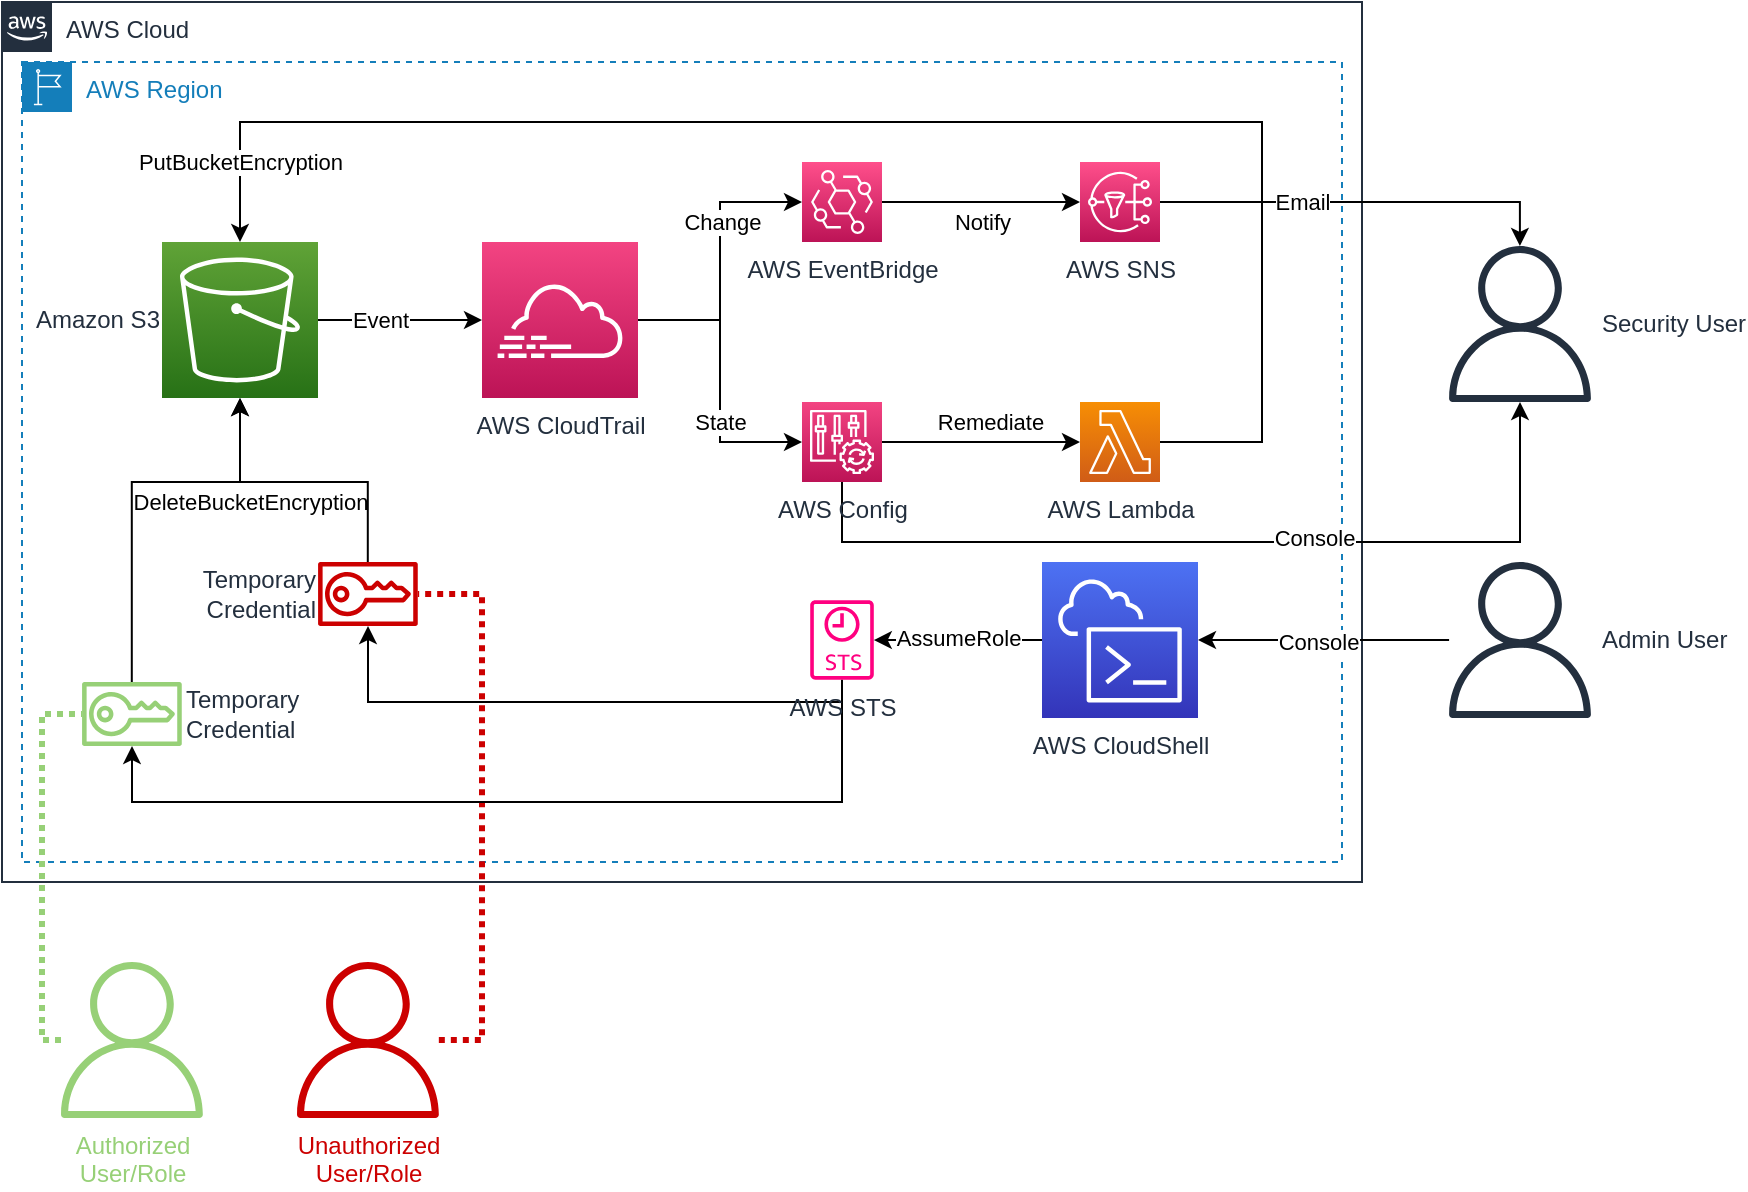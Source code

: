 <mxfile version="15.4.0" type="device"><diagram id="Bv-gd8HwqSWzunqZlA5W" name="Page-1"><mxGraphModel dx="1948" dy="1059" grid="1" gridSize="10" guides="1" tooltips="1" connect="1" arrows="1" fold="1" page="1" pageScale="1" pageWidth="850" pageHeight="1100" math="0" shadow="0"><root><mxCell id="0"/><mxCell id="1" parent="0"/><mxCell id="RG5rcyg_An_Odtp8znTc-1" value="AWS Cloud" style="points=[[0,0],[0.25,0],[0.5,0],[0.75,0],[1,0],[1,0.25],[1,0.5],[1,0.75],[1,1],[0.75,1],[0.5,1],[0.25,1],[0,1],[0,0.75],[0,0.5],[0,0.25]];outlineConnect=0;gradientColor=none;html=1;whiteSpace=wrap;fontSize=12;fontStyle=0;shape=mxgraph.aws4.group;grIcon=mxgraph.aws4.group_aws_cloud_alt;strokeColor=#232F3E;fillColor=none;verticalAlign=top;align=left;spacingLeft=30;fontColor=#232F3E;dashed=0;" parent="1" vertex="1"><mxGeometry x="80" y="80" width="680" height="440" as="geometry"/></mxCell><mxCell id="RG5rcyg_An_Odtp8znTc-2" value="AWS Region" style="points=[[0,0],[0.25,0],[0.5,0],[0.75,0],[1,0],[1,0.25],[1,0.5],[1,0.75],[1,1],[0.75,1],[0.5,1],[0.25,1],[0,1],[0,0.75],[0,0.5],[0,0.25]];outlineConnect=0;gradientColor=none;html=1;whiteSpace=wrap;fontSize=12;fontStyle=0;shape=mxgraph.aws4.group;grIcon=mxgraph.aws4.group_region;strokeColor=#147EBA;fillColor=none;verticalAlign=top;align=left;spacingLeft=30;fontColor=#147EBA;dashed=1;" parent="1" vertex="1"><mxGeometry x="90" y="110" width="660" height="400" as="geometry"/></mxCell><mxCell id="RG5rcyg_An_Odtp8znTc-24" style="edgeStyle=orthogonalEdgeStyle;rounded=0;orthogonalLoop=1;jettySize=auto;html=1;" parent="1" source="RG5rcyg_An_Odtp8znTc-3" target="RG5rcyg_An_Odtp8znTc-8" edge="1"><mxGeometry relative="1" as="geometry"/></mxCell><mxCell id="RG5rcyg_An_Odtp8znTc-25" value="Event" style="edgeLabel;html=1;align=center;verticalAlign=middle;resizable=0;points=[];" parent="RG5rcyg_An_Odtp8znTc-24" vertex="1" connectable="0"><mxGeometry x="-0.244" relative="1" as="geometry"><mxPoint as="offset"/></mxGeometry></mxCell><mxCell id="RG5rcyg_An_Odtp8znTc-3" value="Amazon S3" style="sketch=0;points=[[0,0,0],[0.25,0,0],[0.5,0,0],[0.75,0,0],[1,0,0],[0,1,0],[0.25,1,0],[0.5,1,0],[0.75,1,0],[1,1,0],[0,0.25,0],[0,0.5,0],[0,0.75,0],[1,0.25,0],[1,0.5,0],[1,0.75,0]];outlineConnect=0;fontColor=#232F3E;gradientColor=#60A337;gradientDirection=north;fillColor=#277116;strokeColor=#ffffff;dashed=0;verticalLabelPosition=middle;verticalAlign=middle;align=right;html=1;fontSize=12;fontStyle=0;aspect=fixed;shape=mxgraph.aws4.resourceIcon;resIcon=mxgraph.aws4.s3;labelPosition=left;" parent="1" vertex="1"><mxGeometry x="160" y="200" width="78" height="78" as="geometry"/></mxCell><mxCell id="RG5rcyg_An_Odtp8znTc-38" style="edgeStyle=orthogonalEdgeStyle;rounded=0;orthogonalLoop=1;jettySize=auto;html=1;" parent="1" source="RG5rcyg_An_Odtp8znTc-5" target="RG5rcyg_An_Odtp8znTc-14" edge="1"><mxGeometry relative="1" as="geometry"/></mxCell><mxCell id="RG5rcyg_An_Odtp8znTc-39" value="AssumeRole" style="edgeLabel;html=1;align=center;verticalAlign=middle;resizable=0;points=[];" parent="RG5rcyg_An_Odtp8znTc-38" vertex="1" connectable="0"><mxGeometry x="-0.002" y="-1" relative="1" as="geometry"><mxPoint as="offset"/></mxGeometry></mxCell><mxCell id="RG5rcyg_An_Odtp8znTc-5" value="AWS CloudShell" style="sketch=0;points=[[0,0,0],[0.25,0,0],[0.5,0,0],[0.75,0,0],[1,0,0],[0,1,0],[0.25,1,0],[0.5,1,0],[0.75,1,0],[1,1,0],[0,0.25,0],[0,0.5,0],[0,0.75,0],[1,0.25,0],[1,0.5,0],[1,0.75,0]];outlineConnect=0;fontColor=#232F3E;gradientColor=#4D72F3;gradientDirection=north;fillColor=#3334B9;strokeColor=#ffffff;dashed=0;verticalLabelPosition=bottom;verticalAlign=top;align=center;html=1;fontSize=12;fontStyle=0;aspect=fixed;shape=mxgraph.aws4.resourceIcon;resIcon=mxgraph.aws4.cloudshell;" parent="1" vertex="1"><mxGeometry x="600" y="360" width="78" height="78" as="geometry"/></mxCell><mxCell id="RG5rcyg_An_Odtp8znTc-41" style="edgeStyle=orthogonalEdgeStyle;rounded=0;orthogonalLoop=1;jettySize=auto;html=1;dashed=1;dashPattern=1 1;endArrow=none;endFill=0;strokeColor=#CC0000;strokeWidth=3;" parent="1" source="RG5rcyg_An_Odtp8znTc-6" target="RG5rcyg_An_Odtp8znTc-17" edge="1"><mxGeometry relative="1" as="geometry"><Array as="points"><mxPoint x="320" y="599"/><mxPoint x="320" y="376"/></Array></mxGeometry></mxCell><mxCell id="RG5rcyg_An_Odtp8znTc-6" value="&lt;font color=&quot;#cc0000&quot;&gt;Unauthorized&lt;br&gt;User/Role&lt;/font&gt;" style="sketch=0;outlineConnect=0;fontColor=#232F3E;gradientColor=none;fillColor=#CC0000;strokeColor=none;dashed=0;verticalLabelPosition=bottom;verticalAlign=top;align=center;html=1;fontSize=12;fontStyle=0;aspect=fixed;pointerEvents=1;shape=mxgraph.aws4.user;" parent="1" vertex="1"><mxGeometry x="223.96" y="560" width="78" height="78" as="geometry"/></mxCell><mxCell id="RG5rcyg_An_Odtp8znTc-36" style="edgeStyle=orthogonalEdgeStyle;rounded=0;orthogonalLoop=1;jettySize=auto;html=1;" parent="1" source="RG5rcyg_An_Odtp8znTc-7" target="RG5rcyg_An_Odtp8znTc-5" edge="1"><mxGeometry relative="1" as="geometry"/></mxCell><mxCell id="RG5rcyg_An_Odtp8znTc-37" value="Console" style="edgeLabel;html=1;align=center;verticalAlign=middle;resizable=0;points=[];" parent="RG5rcyg_An_Odtp8znTc-36" vertex="1" connectable="0"><mxGeometry x="0.044" y="1" relative="1" as="geometry"><mxPoint as="offset"/></mxGeometry></mxCell><mxCell id="RG5rcyg_An_Odtp8znTc-7" value="Admin User" style="sketch=0;outlineConnect=0;fontColor=#232F3E;gradientColor=none;fillColor=#232F3E;strokeColor=none;dashed=0;verticalLabelPosition=middle;verticalAlign=middle;align=left;html=1;fontSize=12;fontStyle=0;aspect=fixed;pointerEvents=1;shape=mxgraph.aws4.user;labelPosition=right;" parent="1" vertex="1"><mxGeometry x="800" y="360" width="78" height="78" as="geometry"/></mxCell><mxCell id="RG5rcyg_An_Odtp8znTc-26" style="edgeStyle=orthogonalEdgeStyle;rounded=0;orthogonalLoop=1;jettySize=auto;html=1;entryX=0;entryY=0.5;entryDx=0;entryDy=0;entryPerimeter=0;" parent="1" source="RG5rcyg_An_Odtp8znTc-8" target="RG5rcyg_An_Odtp8znTc-10" edge="1"><mxGeometry relative="1" as="geometry"/></mxCell><mxCell id="RG5rcyg_An_Odtp8znTc-28" value="Change" style="edgeLabel;html=1;align=center;verticalAlign=middle;resizable=0;points=[];" parent="RG5rcyg_An_Odtp8znTc-26" vertex="1" connectable="0"><mxGeometry x="0.007" y="-1" relative="1" as="geometry"><mxPoint y="-19" as="offset"/></mxGeometry></mxCell><mxCell id="RG5rcyg_An_Odtp8znTc-27" style="edgeStyle=orthogonalEdgeStyle;rounded=0;orthogonalLoop=1;jettySize=auto;html=1;entryX=0;entryY=0.5;entryDx=0;entryDy=0;entryPerimeter=0;" parent="1" source="RG5rcyg_An_Odtp8znTc-8" target="RG5rcyg_An_Odtp8znTc-12" edge="1"><mxGeometry relative="1" as="geometry"/></mxCell><mxCell id="RG5rcyg_An_Odtp8znTc-29" value="State" style="edgeLabel;html=1;align=center;verticalAlign=middle;resizable=0;points=[];" parent="RG5rcyg_An_Odtp8znTc-27" vertex="1" connectable="0"><mxGeometry x="-0.049" relative="1" as="geometry"><mxPoint y="24" as="offset"/></mxGeometry></mxCell><mxCell id="RG5rcyg_An_Odtp8znTc-8" value="AWS CloudTrail" style="sketch=0;points=[[0,0,0],[0.25,0,0],[0.5,0,0],[0.75,0,0],[1,0,0],[0,1,0],[0.25,1,0],[0.5,1,0],[0.75,1,0],[1,1,0],[0,0.25,0],[0,0.5,0],[0,0.75,0],[1,0.25,0],[1,0.5,0],[1,0.75,0]];points=[[0,0,0],[0.25,0,0],[0.5,0,0],[0.75,0,0],[1,0,0],[0,1,0],[0.25,1,0],[0.5,1,0],[0.75,1,0],[1,1,0],[0,0.25,0],[0,0.5,0],[0,0.75,0],[1,0.25,0],[1,0.5,0],[1,0.75,0]];outlineConnect=0;fontColor=#232F3E;gradientColor=#F34482;gradientDirection=north;fillColor=#BC1356;strokeColor=#ffffff;dashed=0;verticalLabelPosition=bottom;verticalAlign=top;align=center;html=1;fontSize=12;fontStyle=0;aspect=fixed;shape=mxgraph.aws4.resourceIcon;resIcon=mxgraph.aws4.cloudtrail;labelPosition=center;" parent="1" vertex="1"><mxGeometry x="320" y="200" width="78" height="78" as="geometry"/></mxCell><mxCell id="RG5rcyg_An_Odtp8znTc-40" style="edgeStyle=orthogonalEdgeStyle;rounded=0;orthogonalLoop=1;jettySize=auto;html=1;endArrow=none;endFill=0;dashed=1;strokeColor=#97D077;strokeWidth=3;dashPattern=1 1;" parent="1" source="RG5rcyg_An_Odtp8znTc-9" target="RG5rcyg_An_Odtp8znTc-16" edge="1"><mxGeometry relative="1" as="geometry"><Array as="points"><mxPoint x="100" y="599"/><mxPoint x="100" y="436"/></Array></mxGeometry></mxCell><mxCell id="RG5rcyg_An_Odtp8znTc-9" value="&lt;font color=&quot;#97d077&quot;&gt;Authorized&lt;br&gt;User/Role&lt;/font&gt;" style="sketch=0;outlineConnect=0;fontColor=#232F3E;gradientColor=none;fillColor=#97D077;strokeColor=none;dashed=0;verticalLabelPosition=bottom;verticalAlign=top;align=center;html=1;fontSize=12;fontStyle=0;aspect=fixed;pointerEvents=1;shape=mxgraph.aws4.user;" parent="1" vertex="1"><mxGeometry x="105.96" y="560" width="78" height="78" as="geometry"/></mxCell><mxCell id="RG5rcyg_An_Odtp8znTc-30" style="edgeStyle=orthogonalEdgeStyle;rounded=0;orthogonalLoop=1;jettySize=auto;html=1;entryX=0;entryY=0.5;entryDx=0;entryDy=0;entryPerimeter=0;" parent="1" source="RG5rcyg_An_Odtp8znTc-10" target="RG5rcyg_An_Odtp8znTc-13" edge="1"><mxGeometry relative="1" as="geometry"/></mxCell><mxCell id="RG5rcyg_An_Odtp8znTc-32" value="Notify" style="edgeLabel;html=1;align=center;verticalAlign=middle;resizable=0;points=[];" parent="RG5rcyg_An_Odtp8znTc-30" vertex="1" connectable="0"><mxGeometry x="-0.645" y="-3" relative="1" as="geometry"><mxPoint x="32" y="7" as="offset"/></mxGeometry></mxCell><mxCell id="RG5rcyg_An_Odtp8znTc-10" value="AWS EventBridge" style="sketch=0;points=[[0,0,0],[0.25,0,0],[0.5,0,0],[0.75,0,0],[1,0,0],[0,1,0],[0.25,1,0],[0.5,1,0],[0.75,1,0],[1,1,0],[0,0.25,0],[0,0.5,0],[0,0.75,0],[1,0.25,0],[1,0.5,0],[1,0.75,0]];outlineConnect=0;fontColor=#232F3E;gradientColor=#FF4F8B;gradientDirection=north;fillColor=#BC1356;strokeColor=#ffffff;dashed=0;verticalLabelPosition=bottom;verticalAlign=top;align=center;html=1;fontSize=12;fontStyle=0;aspect=fixed;shape=mxgraph.aws4.resourceIcon;resIcon=mxgraph.aws4.eventbridge;" parent="1" vertex="1"><mxGeometry x="480" y="160" width="40" height="40" as="geometry"/></mxCell><mxCell id="EBJLqPZPEdVNuUjBcLnt-2" style="edgeStyle=orthogonalEdgeStyle;rounded=0;orthogonalLoop=1;jettySize=auto;html=1;" edge="1" parent="1" source="RG5rcyg_An_Odtp8znTc-12" target="EBJLqPZPEdVNuUjBcLnt-1"><mxGeometry relative="1" as="geometry"/></mxCell><mxCell id="EBJLqPZPEdVNuUjBcLnt-4" value="Remediate" style="edgeLabel;html=1;align=center;verticalAlign=middle;resizable=0;points=[];" vertex="1" connectable="0" parent="EBJLqPZPEdVNuUjBcLnt-2"><mxGeometry x="0.091" y="-2" relative="1" as="geometry"><mxPoint y="-12" as="offset"/></mxGeometry></mxCell><mxCell id="EBJLqPZPEdVNuUjBcLnt-6" style="edgeStyle=orthogonalEdgeStyle;rounded=0;orthogonalLoop=1;jettySize=auto;html=1;" edge="1" parent="1" source="RG5rcyg_An_Odtp8znTc-12" target="RG5rcyg_An_Odtp8znTc-15"><mxGeometry relative="1" as="geometry"><Array as="points"><mxPoint x="500" y="350"/><mxPoint x="839" y="350"/></Array></mxGeometry></mxCell><mxCell id="EBJLqPZPEdVNuUjBcLnt-7" value="Console" style="edgeLabel;html=1;align=center;verticalAlign=middle;resizable=0;points=[];" vertex="1" connectable="0" parent="EBJLqPZPEdVNuUjBcLnt-6"><mxGeometry x="0.134" y="2" relative="1" as="geometry"><mxPoint x="17" as="offset"/></mxGeometry></mxCell><mxCell id="RG5rcyg_An_Odtp8znTc-12" value="AWS Config" style="sketch=0;points=[[0,0,0],[0.25,0,0],[0.5,0,0],[0.75,0,0],[1,0,0],[0,1,0],[0.25,1,0],[0.5,1,0],[0.75,1,0],[1,1,0],[0,0.25,0],[0,0.5,0],[0,0.75,0],[1,0.25,0],[1,0.5,0],[1,0.75,0]];points=[[0,0,0],[0.25,0,0],[0.5,0,0],[0.75,0,0],[1,0,0],[0,1,0],[0.25,1,0],[0.5,1,0],[0.75,1,0],[1,1,0],[0,0.25,0],[0,0.5,0],[0,0.75,0],[1,0.25,0],[1,0.5,0],[1,0.75,0]];outlineConnect=0;fontColor=#232F3E;gradientColor=#F34482;gradientDirection=north;fillColor=#BC1356;strokeColor=#ffffff;dashed=0;verticalLabelPosition=bottom;verticalAlign=top;align=center;html=1;fontSize=12;fontStyle=0;aspect=fixed;shape=mxgraph.aws4.resourceIcon;resIcon=mxgraph.aws4.config;" parent="1" vertex="1"><mxGeometry x="480" y="280" width="40" height="40" as="geometry"/></mxCell><mxCell id="RG5rcyg_An_Odtp8znTc-34" style="edgeStyle=orthogonalEdgeStyle;rounded=0;orthogonalLoop=1;jettySize=auto;html=1;" parent="1" source="RG5rcyg_An_Odtp8znTc-13" target="RG5rcyg_An_Odtp8znTc-15" edge="1"><mxGeometry relative="1" as="geometry"/></mxCell><mxCell id="RG5rcyg_An_Odtp8znTc-35" value="Email" style="edgeLabel;html=1;align=center;verticalAlign=middle;resizable=0;points=[];" parent="RG5rcyg_An_Odtp8znTc-34" vertex="1" connectable="0"><mxGeometry x="-0.14" y="-1" relative="1" as="geometry"><mxPoint x="-16" y="-1" as="offset"/></mxGeometry></mxCell><mxCell id="RG5rcyg_An_Odtp8znTc-13" value="AWS SNS" style="sketch=0;points=[[0,0,0],[0.25,0,0],[0.5,0,0],[0.75,0,0],[1,0,0],[0,1,0],[0.25,1,0],[0.5,1,0],[0.75,1,0],[1,1,0],[0,0.25,0],[0,0.5,0],[0,0.75,0],[1,0.25,0],[1,0.5,0],[1,0.75,0]];outlineConnect=0;fontColor=#232F3E;gradientColor=#FF4F8B;gradientDirection=north;fillColor=#BC1356;strokeColor=#ffffff;dashed=0;verticalLabelPosition=bottom;verticalAlign=top;align=center;html=1;fontSize=12;fontStyle=0;aspect=fixed;shape=mxgraph.aws4.resourceIcon;resIcon=mxgraph.aws4.sns;" parent="1" vertex="1"><mxGeometry x="619" y="160" width="40" height="40" as="geometry"/></mxCell><mxCell id="RG5rcyg_An_Odtp8znTc-18" style="edgeStyle=orthogonalEdgeStyle;rounded=0;orthogonalLoop=1;jettySize=auto;html=1;" parent="1" source="RG5rcyg_An_Odtp8znTc-14" target="RG5rcyg_An_Odtp8znTc-16" edge="1"><mxGeometry relative="1" as="geometry"><Array as="points"><mxPoint x="500" y="480"/><mxPoint x="145" y="480"/></Array></mxGeometry></mxCell><mxCell id="RG5rcyg_An_Odtp8znTc-19" style="edgeStyle=orthogonalEdgeStyle;rounded=0;orthogonalLoop=1;jettySize=auto;html=1;" parent="1" source="RG5rcyg_An_Odtp8znTc-14" target="RG5rcyg_An_Odtp8znTc-17" edge="1"><mxGeometry relative="1" as="geometry"><Array as="points"><mxPoint x="500" y="430"/><mxPoint x="263" y="430"/></Array></mxGeometry></mxCell><mxCell id="RG5rcyg_An_Odtp8znTc-14" value="AWS STS" style="sketch=0;outlineConnect=0;fontColor=#232F3E;gradientColor=none;fillColor=#FF0080;strokeColor=none;dashed=0;verticalLabelPosition=bottom;verticalAlign=top;align=center;html=1;fontSize=12;fontStyle=0;aspect=fixed;pointerEvents=1;shape=mxgraph.aws4.sts_alternate;" parent="1" vertex="1"><mxGeometry x="484.11" y="379" width="31.79" height="40" as="geometry"/></mxCell><mxCell id="RG5rcyg_An_Odtp8znTc-15" value="Security User" style="sketch=0;outlineConnect=0;fontColor=#232F3E;gradientColor=none;fillColor=#232F3E;strokeColor=none;dashed=0;verticalLabelPosition=middle;verticalAlign=middle;align=left;html=1;fontSize=12;fontStyle=0;aspect=fixed;pointerEvents=1;shape=mxgraph.aws4.user;labelPosition=right;" parent="1" vertex="1"><mxGeometry x="800" y="202" width="78" height="78" as="geometry"/></mxCell><mxCell id="RG5rcyg_An_Odtp8znTc-20" style="edgeStyle=orthogonalEdgeStyle;rounded=0;orthogonalLoop=1;jettySize=auto;html=1;" parent="1" source="RG5rcyg_An_Odtp8znTc-16" target="RG5rcyg_An_Odtp8znTc-3" edge="1"><mxGeometry relative="1" as="geometry"><Array as="points"><mxPoint x="145" y="320"/><mxPoint x="199" y="320"/></Array></mxGeometry></mxCell><mxCell id="RG5rcyg_An_Odtp8znTc-22" value="&lt;font style=&quot;font-size: 11px&quot;&gt;DeleteBucketEncryption&lt;/font&gt;" style="edgeLabel;html=1;align=center;verticalAlign=middle;resizable=0;points=[];" parent="RG5rcyg_An_Odtp8znTc-20" vertex="1" connectable="0"><mxGeometry x="-0.48" relative="1" as="geometry"><mxPoint x="59" y="-39" as="offset"/></mxGeometry></mxCell><mxCell id="RG5rcyg_An_Odtp8znTc-16" value="Temporary&lt;br&gt;Credential" style="sketch=0;outlineConnect=0;fontColor=#232F3E;gradientColor=none;fillColor=#97D077;strokeColor=none;dashed=0;verticalLabelPosition=middle;verticalAlign=middle;align=left;html=1;fontSize=12;fontStyle=0;aspect=fixed;pointerEvents=1;shape=mxgraph.aws4.sts;labelPosition=right;" parent="1" vertex="1"><mxGeometry x="120" y="420" width="49.92" height="32" as="geometry"/></mxCell><mxCell id="RG5rcyg_An_Odtp8znTc-21" style="edgeStyle=orthogonalEdgeStyle;rounded=0;orthogonalLoop=1;jettySize=auto;html=1;" parent="1" source="RG5rcyg_An_Odtp8znTc-17" target="RG5rcyg_An_Odtp8znTc-3" edge="1"><mxGeometry relative="1" as="geometry"><Array as="points"><mxPoint x="263" y="320"/><mxPoint x="199" y="320"/></Array></mxGeometry></mxCell><mxCell id="RG5rcyg_An_Odtp8znTc-17" value="Temporary&lt;br&gt;Credential" style="sketch=0;outlineConnect=0;fontColor=#232F3E;gradientColor=none;fillColor=#CC0000;strokeColor=none;dashed=0;verticalLabelPosition=middle;verticalAlign=middle;align=right;html=1;fontSize=12;fontStyle=0;aspect=fixed;pointerEvents=1;shape=mxgraph.aws4.sts;labelPosition=left;" parent="1" vertex="1"><mxGeometry x="238" y="360" width="49.92" height="32" as="geometry"/></mxCell><mxCell id="EBJLqPZPEdVNuUjBcLnt-3" value="PutBucketEncryption" style="edgeStyle=orthogonalEdgeStyle;rounded=0;orthogonalLoop=1;jettySize=auto;html=1;entryX=0.5;entryY=0;entryDx=0;entryDy=0;entryPerimeter=0;" edge="1" parent="1" source="EBJLqPZPEdVNuUjBcLnt-1" target="RG5rcyg_An_Odtp8znTc-3"><mxGeometry x="0.898" relative="1" as="geometry"><Array as="points"><mxPoint x="710" y="300"/><mxPoint x="710" y="140"/><mxPoint x="199" y="140"/></Array><mxPoint as="offset"/></mxGeometry></mxCell><mxCell id="EBJLqPZPEdVNuUjBcLnt-5" value="&lt;span style=&quot;color: rgba(0 , 0 , 0 , 0) ; font-family: monospace ; font-size: 0px ; background-color: rgb(248 , 249 , 250)&quot;&gt;%3CmxGraphModel%3E%3Croot%3E%3CmxCell%20id%3D%220%22%2F%3E%3CmxCell%20id%3D%221%22%20parent%3D%220%22%2F%3E%3CmxCell%20id%3D%222%22%20value%3D%22%26lt%3Bfont%20style%3D%26quot%3Bfont-size%3A%2011px%26quot%3B%26gt%3BDeleteBucketEncryption%26lt%3B%2Ffont%26gt%3B%22%20style%3D%22edgeLabel%3Bhtml%3D1%3Balign%3Dcenter%3BverticalAlign%3Dmiddle%3Bresizable%3D0%3Bpoints%3D%5B%5D%3B%22%20vertex%3D%221%22%20connectable%3D%220%22%20parent%3D%221%22%3E%3CmxGeometry%20x%3D%22203.9%22%20y%3D%22330%22%20as%3D%22geometry%22%2F%3E%3C%2FmxCell%3E%3C%2Froot%3E%3C%2FmxGraphModel%3&lt;/span&gt;&lt;span style=&quot;color: rgba(0 , 0 , 0 , 0) ; font-family: monospace ; font-size: 0px ; background-color: rgb(248 , 249 , 250)&quot;&gt;%3CmxGraphModel%3E%3Croot%3E%3CmxCell%20id%3D%220%22%2F%3E%3CmxCell%20id%3D%221%22%20parent%3D%220%22%2F%3E%3CmxCell%20id%3D%222%22%20value%3D%22%26lt%3Bfont%20style%3D%26quot%3Bfont-size%3A%2011px%26quot%3B%26gt%3BDeleteBucketEncryption%26lt%3B%2Ffont%26gt%3B%22%20style%3D%22edgeLabel%3Bhtml%3D1%3Balign%3Dcenter%3BverticalAlign%3Dmiddle%3Bresizable%3D0%3Bpoints%3D%5B%5D%3B%22%20vertex%3D%221%22%20connectable%3D%220%22%20parent%3D%221%22%3E%3CmxGeometry%20x%3D%22203.9%22%20y%3D%22330%22%20as%3D%22geometry%22%2F%3E%3C%2FmxCell%3E%3C%2Froot%3E%3C%2FmxGraphModel%3EPutt&lt;/span&gt;" style="edgeLabel;html=1;align=center;verticalAlign=middle;resizable=0;points=[];" vertex="1" connectable="0" parent="EBJLqPZPEdVNuUjBcLnt-3"><mxGeometry x="0.205" relative="1" as="geometry"><mxPoint as="offset"/></mxGeometry></mxCell><mxCell id="EBJLqPZPEdVNuUjBcLnt-1" value="AWS Lambda" style="sketch=0;points=[[0,0,0],[0.25,0,0],[0.5,0,0],[0.75,0,0],[1,0,0],[0,1,0],[0.25,1,0],[0.5,1,0],[0.75,1,0],[1,1,0],[0,0.25,0],[0,0.5,0],[0,0.75,0],[1,0.25,0],[1,0.5,0],[1,0.75,0]];outlineConnect=0;fontColor=#232F3E;gradientColor=#F78E04;gradientDirection=north;fillColor=#D05C17;strokeColor=#ffffff;dashed=0;verticalLabelPosition=bottom;verticalAlign=top;align=center;html=1;fontSize=12;fontStyle=0;aspect=fixed;shape=mxgraph.aws4.resourceIcon;resIcon=mxgraph.aws4.lambda;" vertex="1" parent="1"><mxGeometry x="619" y="280" width="40" height="40" as="geometry"/></mxCell></root></mxGraphModel></diagram></mxfile>